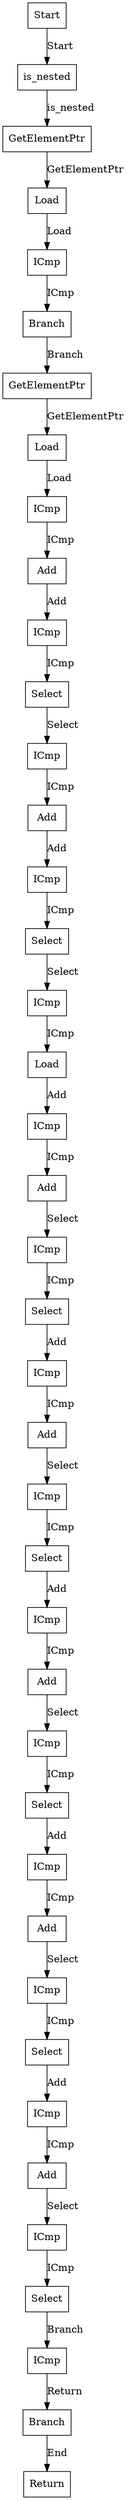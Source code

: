 digraph G {
    node [shape=box];
    0 [label="Start"];
    1 [label="is_nested"];
    2 [label="GetElementPtr"];
    3 [label="Load"];
    4 [label="ICmp"];
    5 [label="Branch"];
    6 [label="GetElementPtr"];
    7 [label="Load"];
    8 [label="ICmp"];
    9 [label="Add"];
    10 [label="ICmp"];
    11 [label="Select"];
    12 [label="ICmp"];
    13 [label="Add"];
    14 [label="ICmp"];
    15 [label="Select"];
    16 [label="ICmp"];
    17 [label="Load"];
    18 [label="ICmp"];
    19 [label="Add"];
    20 [label="ICmp"];
    21 [label="Select"];
    22 [label="ICmp"];
    23 [label="Add"];
    24 [label="ICmp"];
    25 [label="Select"];
    26 [label="ICmp"];
    27 [label="Add"];
    28 [label="ICmp"];
    29 [label="Select"];
    30 [label="ICmp"];
    31 [label="Add"];
    32 [label="ICmp"];
    33 [label="Select"];
    34 [label="ICmp"];
    35 [label="Add"];
    36 [label="ICmp"];
    37 [label="Select"];
    38 [label="ICmp"];
    39 [label="Branch"];
    40 [label="Return"];
    0 -> 1 [label="Start"];
    1 -> 2 [label="is_nested"];
    2 -> 3 [label="GetElementPtr"];
    3 -> 4 [label="Load"];
    4 -> 5 [label="ICmp"];
    5 -> 6 [label="Branch"];
    6 -> 7 [label="GetElementPtr"];
    7 -> 8 [label="Load"];
    8 -> 9 [label="ICmp"];
    9 -> 10 [label="Add"];
    10 -> 11 [label="ICmp"];
    11 -> 12 [label="Select"];
    12 -> 13 [label="ICmp"];
    13 -> 14 [label="Add"];
    14 -> 15 [label="ICmp"];
    15 -> 16 [label="Select"];
    16 -> 17 [label="ICmp"];
    17 -> 18 [label="Add"];
    18 -> 19 [label="ICmp"];
    19 -> 20 [label="Select"];
    20 -> 21 [label="ICmp"];
    21 -> 22 [label="Add"];
    22 -> 23 [label="ICmp"];
    23 -> 24 [label="Select"];
    24 -> 25 [label="ICmp"];
    25 -> 26 [label="Add"];
    26 -> 27 [label="ICmp"];
    27 -> 28 [label="Select"];
    28 -> 29 [label="ICmp"];
    29 -> 30 [label="Add"];
    30 -> 31 [label="ICmp"];
    31 -> 32 [label="Select"];
    32 -> 33 [label="ICmp"];
    33 -> 34 [label="Add"];
    34 -> 35 [label="ICmp"];
    35 -> 36 [label="Select"];
    36 -> 37 [label="ICmp"];
    37 -> 38 [label="Branch"];
    38 -> 39 [label="Return"];
    39 -> 40 [label="End"];
}